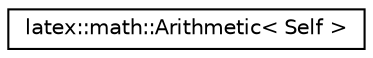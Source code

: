 digraph G
{
  edge [fontname="Helvetica",fontsize="10",labelfontname="Helvetica",labelfontsize="10"];
  node [fontname="Helvetica",fontsize="10",shape=record];
  rankdir="LR";
  Node1 [label="latex::math::Arithmetic\< Self \>",height=0.2,width=0.4,color="black", fillcolor="white", style="filled",URL="$classlatex_1_1math_1_1Arithmetic.html"];
}
